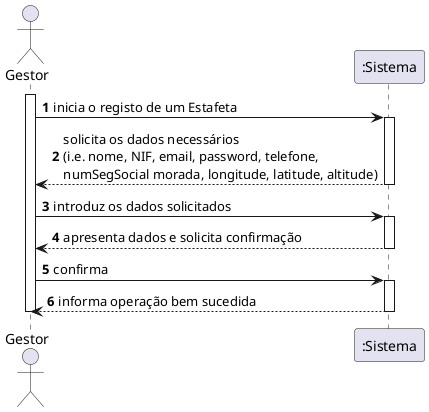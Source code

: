 @startuml
autonumber
actor "Gestor" as G
participant ":Sistema" as SIST

activate G
G -> SIST : inicia o registo de um Estafeta

activate SIST
SIST --> G : solicita os dados necessários \n(i.e. nome, NIF, email, password, telefone, \nnumSegSocial morada, longitude, latitude, altitude)
deactivate SIST

G -> SIST : introduz os dados solicitados

activate SIST
SIST --> G : apresenta dados e solicita confirmação
deactivate SIST

G -> SIST : confirma

activate SIST
SIST --> G : informa operação bem sucedida
deactivate SIST

deactivate G

@enduml
